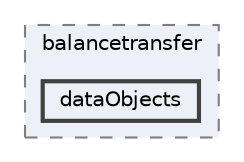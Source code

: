 digraph "repository/brm-subscriber/src/main/java/com/sterlite/cal/brm/subscriber/balancetransfer/dataObjects"
{
 // LATEX_PDF_SIZE
  bgcolor="transparent";
  edge [fontname=Helvetica,fontsize=10,labelfontname=Helvetica,labelfontsize=10];
  node [fontname=Helvetica,fontsize=10,shape=box,height=0.2,width=0.4];
  compound=true
  subgraph clusterdir_6e0e495ee2bd2eb7880bfc3010b9d988 {
    graph [ bgcolor="#edf0f7", pencolor="grey50", label="balancetransfer", fontname=Helvetica,fontsize=10 style="filled,dashed", URL="dir_6e0e495ee2bd2eb7880bfc3010b9d988.html",tooltip=""]
  dir_f9c5bcbc33952ab0a0dcabd0b837b1c7 [label="dataObjects", fillcolor="#edf0f7", color="grey25", style="filled,bold", URL="dir_f9c5bcbc33952ab0a0dcabd0b837b1c7.html",tooltip=""];
  }
}
